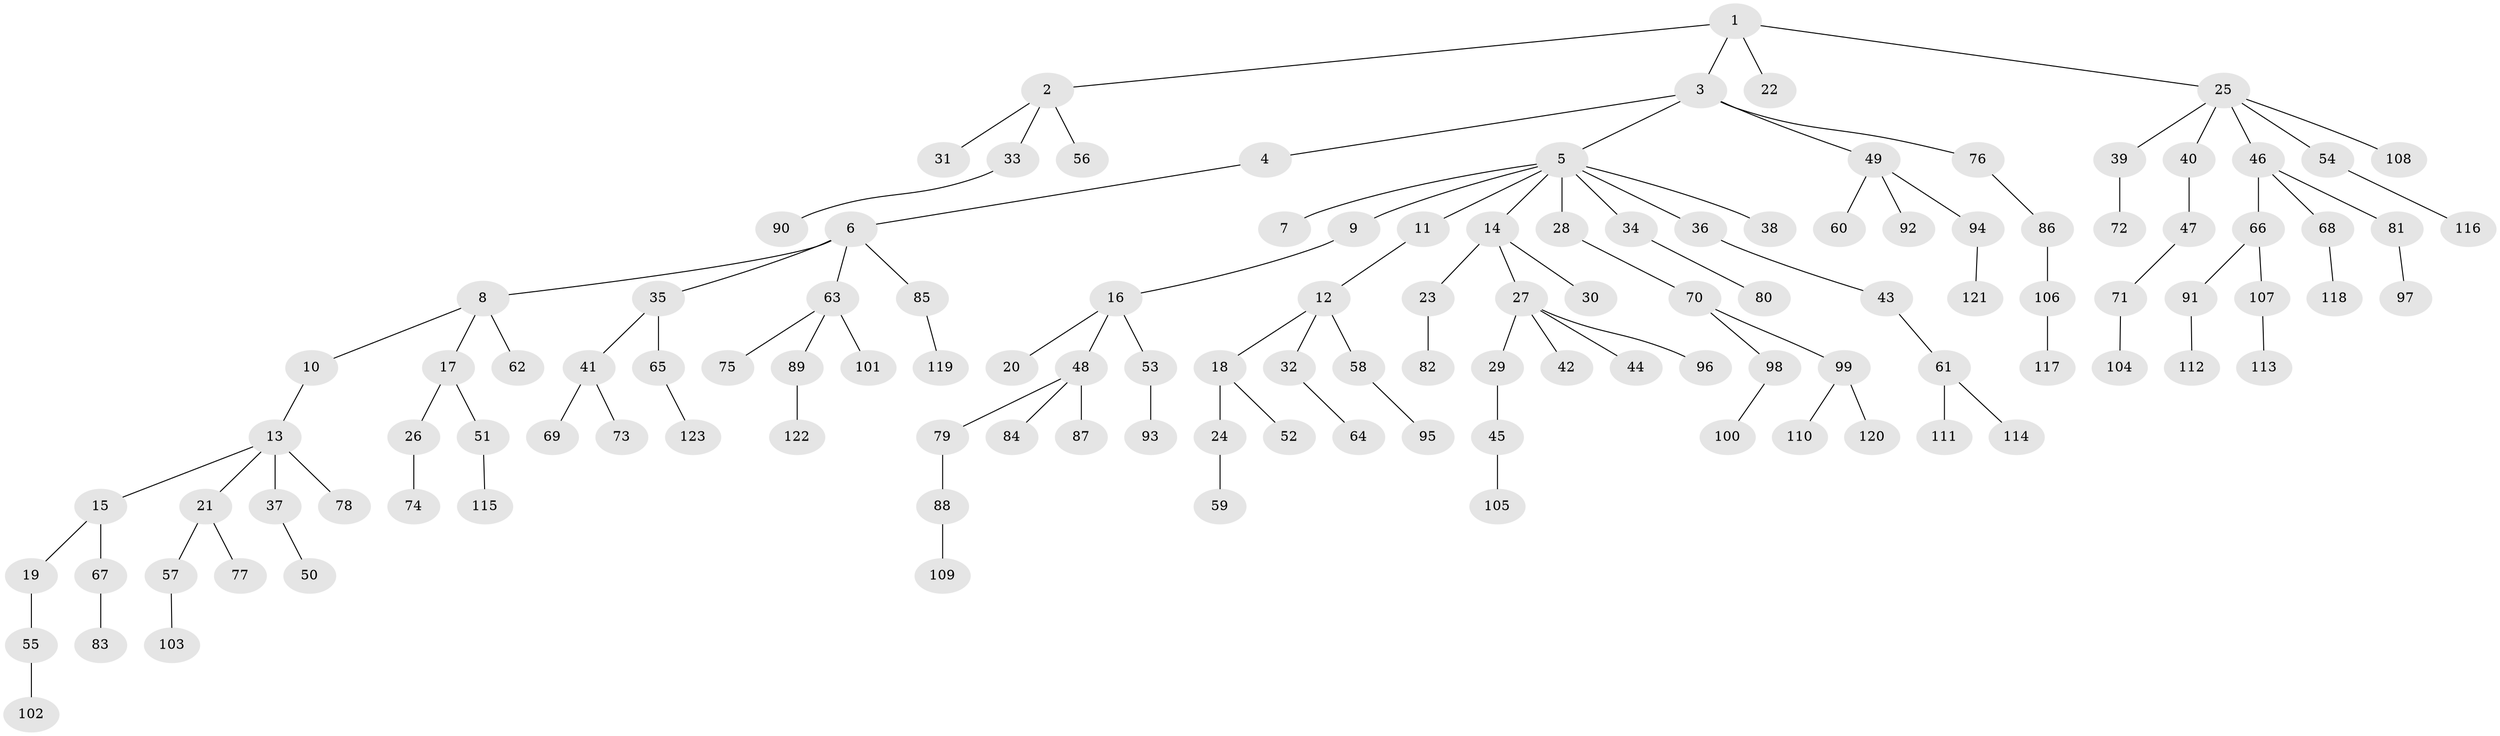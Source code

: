 // coarse degree distribution, {6: 0.024390243902439025, 5: 0.04878048780487805, 2: 0.1951219512195122, 11: 0.012195121951219513, 1: 0.5853658536585366, 4: 0.07317073170731707, 3: 0.06097560975609756}
// Generated by graph-tools (version 1.1) at 2025/42/03/06/25 10:42:03]
// undirected, 123 vertices, 122 edges
graph export_dot {
graph [start="1"]
  node [color=gray90,style=filled];
  1;
  2;
  3;
  4;
  5;
  6;
  7;
  8;
  9;
  10;
  11;
  12;
  13;
  14;
  15;
  16;
  17;
  18;
  19;
  20;
  21;
  22;
  23;
  24;
  25;
  26;
  27;
  28;
  29;
  30;
  31;
  32;
  33;
  34;
  35;
  36;
  37;
  38;
  39;
  40;
  41;
  42;
  43;
  44;
  45;
  46;
  47;
  48;
  49;
  50;
  51;
  52;
  53;
  54;
  55;
  56;
  57;
  58;
  59;
  60;
  61;
  62;
  63;
  64;
  65;
  66;
  67;
  68;
  69;
  70;
  71;
  72;
  73;
  74;
  75;
  76;
  77;
  78;
  79;
  80;
  81;
  82;
  83;
  84;
  85;
  86;
  87;
  88;
  89;
  90;
  91;
  92;
  93;
  94;
  95;
  96;
  97;
  98;
  99;
  100;
  101;
  102;
  103;
  104;
  105;
  106;
  107;
  108;
  109;
  110;
  111;
  112;
  113;
  114;
  115;
  116;
  117;
  118;
  119;
  120;
  121;
  122;
  123;
  1 -- 2;
  1 -- 3;
  1 -- 22;
  1 -- 25;
  2 -- 31;
  2 -- 33;
  2 -- 56;
  3 -- 4;
  3 -- 5;
  3 -- 49;
  3 -- 76;
  4 -- 6;
  5 -- 7;
  5 -- 9;
  5 -- 11;
  5 -- 14;
  5 -- 28;
  5 -- 34;
  5 -- 36;
  5 -- 38;
  6 -- 8;
  6 -- 35;
  6 -- 63;
  6 -- 85;
  8 -- 10;
  8 -- 17;
  8 -- 62;
  9 -- 16;
  10 -- 13;
  11 -- 12;
  12 -- 18;
  12 -- 32;
  12 -- 58;
  13 -- 15;
  13 -- 21;
  13 -- 37;
  13 -- 78;
  14 -- 23;
  14 -- 27;
  14 -- 30;
  15 -- 19;
  15 -- 67;
  16 -- 20;
  16 -- 48;
  16 -- 53;
  17 -- 26;
  17 -- 51;
  18 -- 24;
  18 -- 52;
  19 -- 55;
  21 -- 57;
  21 -- 77;
  23 -- 82;
  24 -- 59;
  25 -- 39;
  25 -- 40;
  25 -- 46;
  25 -- 54;
  25 -- 108;
  26 -- 74;
  27 -- 29;
  27 -- 42;
  27 -- 44;
  27 -- 96;
  28 -- 70;
  29 -- 45;
  32 -- 64;
  33 -- 90;
  34 -- 80;
  35 -- 41;
  35 -- 65;
  36 -- 43;
  37 -- 50;
  39 -- 72;
  40 -- 47;
  41 -- 69;
  41 -- 73;
  43 -- 61;
  45 -- 105;
  46 -- 66;
  46 -- 68;
  46 -- 81;
  47 -- 71;
  48 -- 79;
  48 -- 84;
  48 -- 87;
  49 -- 60;
  49 -- 92;
  49 -- 94;
  51 -- 115;
  53 -- 93;
  54 -- 116;
  55 -- 102;
  57 -- 103;
  58 -- 95;
  61 -- 111;
  61 -- 114;
  63 -- 75;
  63 -- 89;
  63 -- 101;
  65 -- 123;
  66 -- 91;
  66 -- 107;
  67 -- 83;
  68 -- 118;
  70 -- 98;
  70 -- 99;
  71 -- 104;
  76 -- 86;
  79 -- 88;
  81 -- 97;
  85 -- 119;
  86 -- 106;
  88 -- 109;
  89 -- 122;
  91 -- 112;
  94 -- 121;
  98 -- 100;
  99 -- 110;
  99 -- 120;
  106 -- 117;
  107 -- 113;
}

